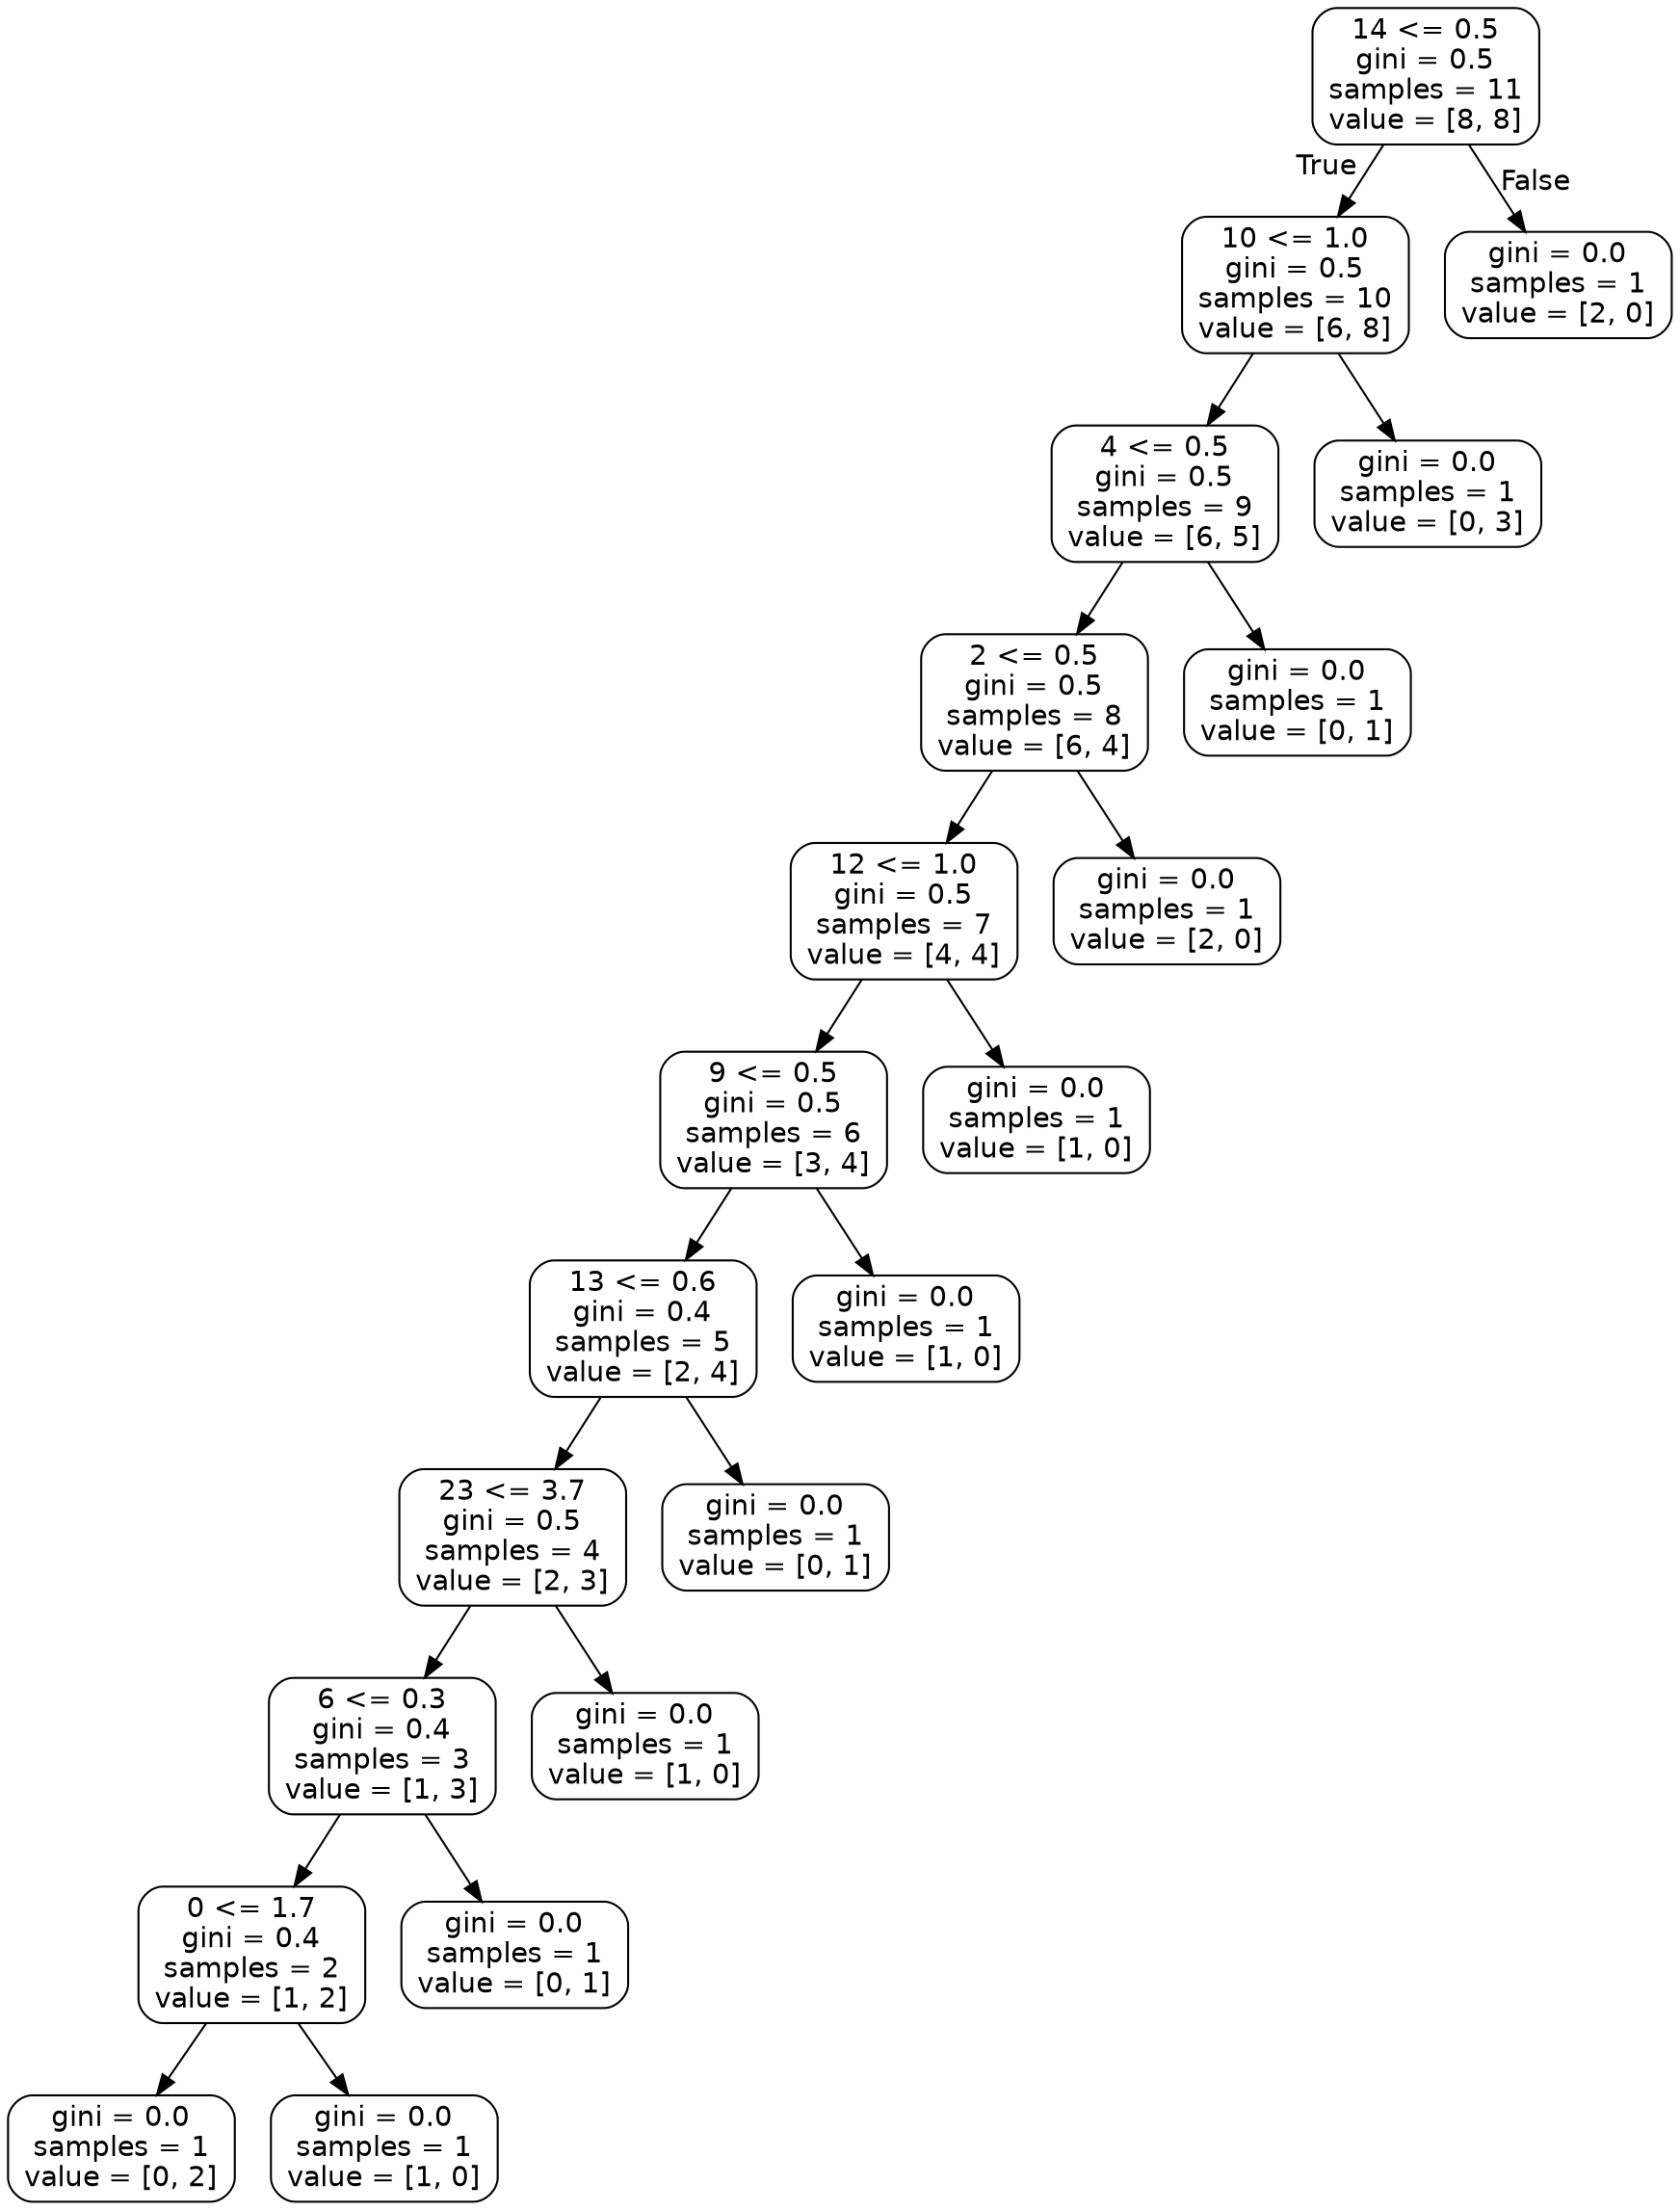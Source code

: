 digraph Tree {
node [shape=box, style="rounded", color="black", fontname=helvetica] ;
edge [fontname=helvetica] ;
0 [label="14 <= 0.5\ngini = 0.5\nsamples = 11\nvalue = [8, 8]"] ;
1 [label="10 <= 1.0\ngini = 0.5\nsamples = 10\nvalue = [6, 8]"] ;
0 -> 1 [labeldistance=2.5, labelangle=45, headlabel="True"] ;
2 [label="4 <= 0.5\ngini = 0.5\nsamples = 9\nvalue = [6, 5]"] ;
1 -> 2 ;
3 [label="2 <= 0.5\ngini = 0.5\nsamples = 8\nvalue = [6, 4]"] ;
2 -> 3 ;
4 [label="12 <= 1.0\ngini = 0.5\nsamples = 7\nvalue = [4, 4]"] ;
3 -> 4 ;
5 [label="9 <= 0.5\ngini = 0.5\nsamples = 6\nvalue = [3, 4]"] ;
4 -> 5 ;
6 [label="13 <= 0.6\ngini = 0.4\nsamples = 5\nvalue = [2, 4]"] ;
5 -> 6 ;
7 [label="23 <= 3.7\ngini = 0.5\nsamples = 4\nvalue = [2, 3]"] ;
6 -> 7 ;
8 [label="6 <= 0.3\ngini = 0.4\nsamples = 3\nvalue = [1, 3]"] ;
7 -> 8 ;
9 [label="0 <= 1.7\ngini = 0.4\nsamples = 2\nvalue = [1, 2]"] ;
8 -> 9 ;
10 [label="gini = 0.0\nsamples = 1\nvalue = [0, 2]"] ;
9 -> 10 ;
11 [label="gini = 0.0\nsamples = 1\nvalue = [1, 0]"] ;
9 -> 11 ;
12 [label="gini = 0.0\nsamples = 1\nvalue = [0, 1]"] ;
8 -> 12 ;
13 [label="gini = 0.0\nsamples = 1\nvalue = [1, 0]"] ;
7 -> 13 ;
14 [label="gini = 0.0\nsamples = 1\nvalue = [0, 1]"] ;
6 -> 14 ;
15 [label="gini = 0.0\nsamples = 1\nvalue = [1, 0]"] ;
5 -> 15 ;
16 [label="gini = 0.0\nsamples = 1\nvalue = [1, 0]"] ;
4 -> 16 ;
17 [label="gini = 0.0\nsamples = 1\nvalue = [2, 0]"] ;
3 -> 17 ;
18 [label="gini = 0.0\nsamples = 1\nvalue = [0, 1]"] ;
2 -> 18 ;
19 [label="gini = 0.0\nsamples = 1\nvalue = [0, 3]"] ;
1 -> 19 ;
20 [label="gini = 0.0\nsamples = 1\nvalue = [2, 0]"] ;
0 -> 20 [labeldistance=2.5, labelangle=-45, headlabel="False"] ;
}